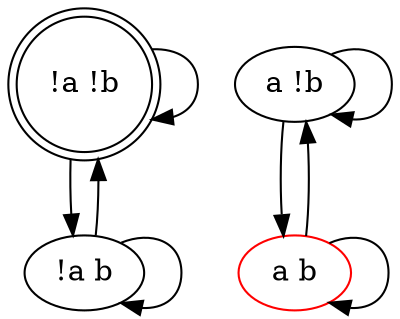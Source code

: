 digraph S {
  NODE0[label="!a !b" shape=doublecircle ]
  NODE1[label="a !b"  ]
  NODE2[label="!a b"  ]
  NODE3[label="a b"  color=red]

NODE0 -> NODE0
NODE0 -> NODE2
NODE1 -> NODE1
NODE1 -> NODE3
NODE2 -> NODE0
NODE2 -> NODE2
NODE3 -> NODE1
NODE3 -> NODE3

}
